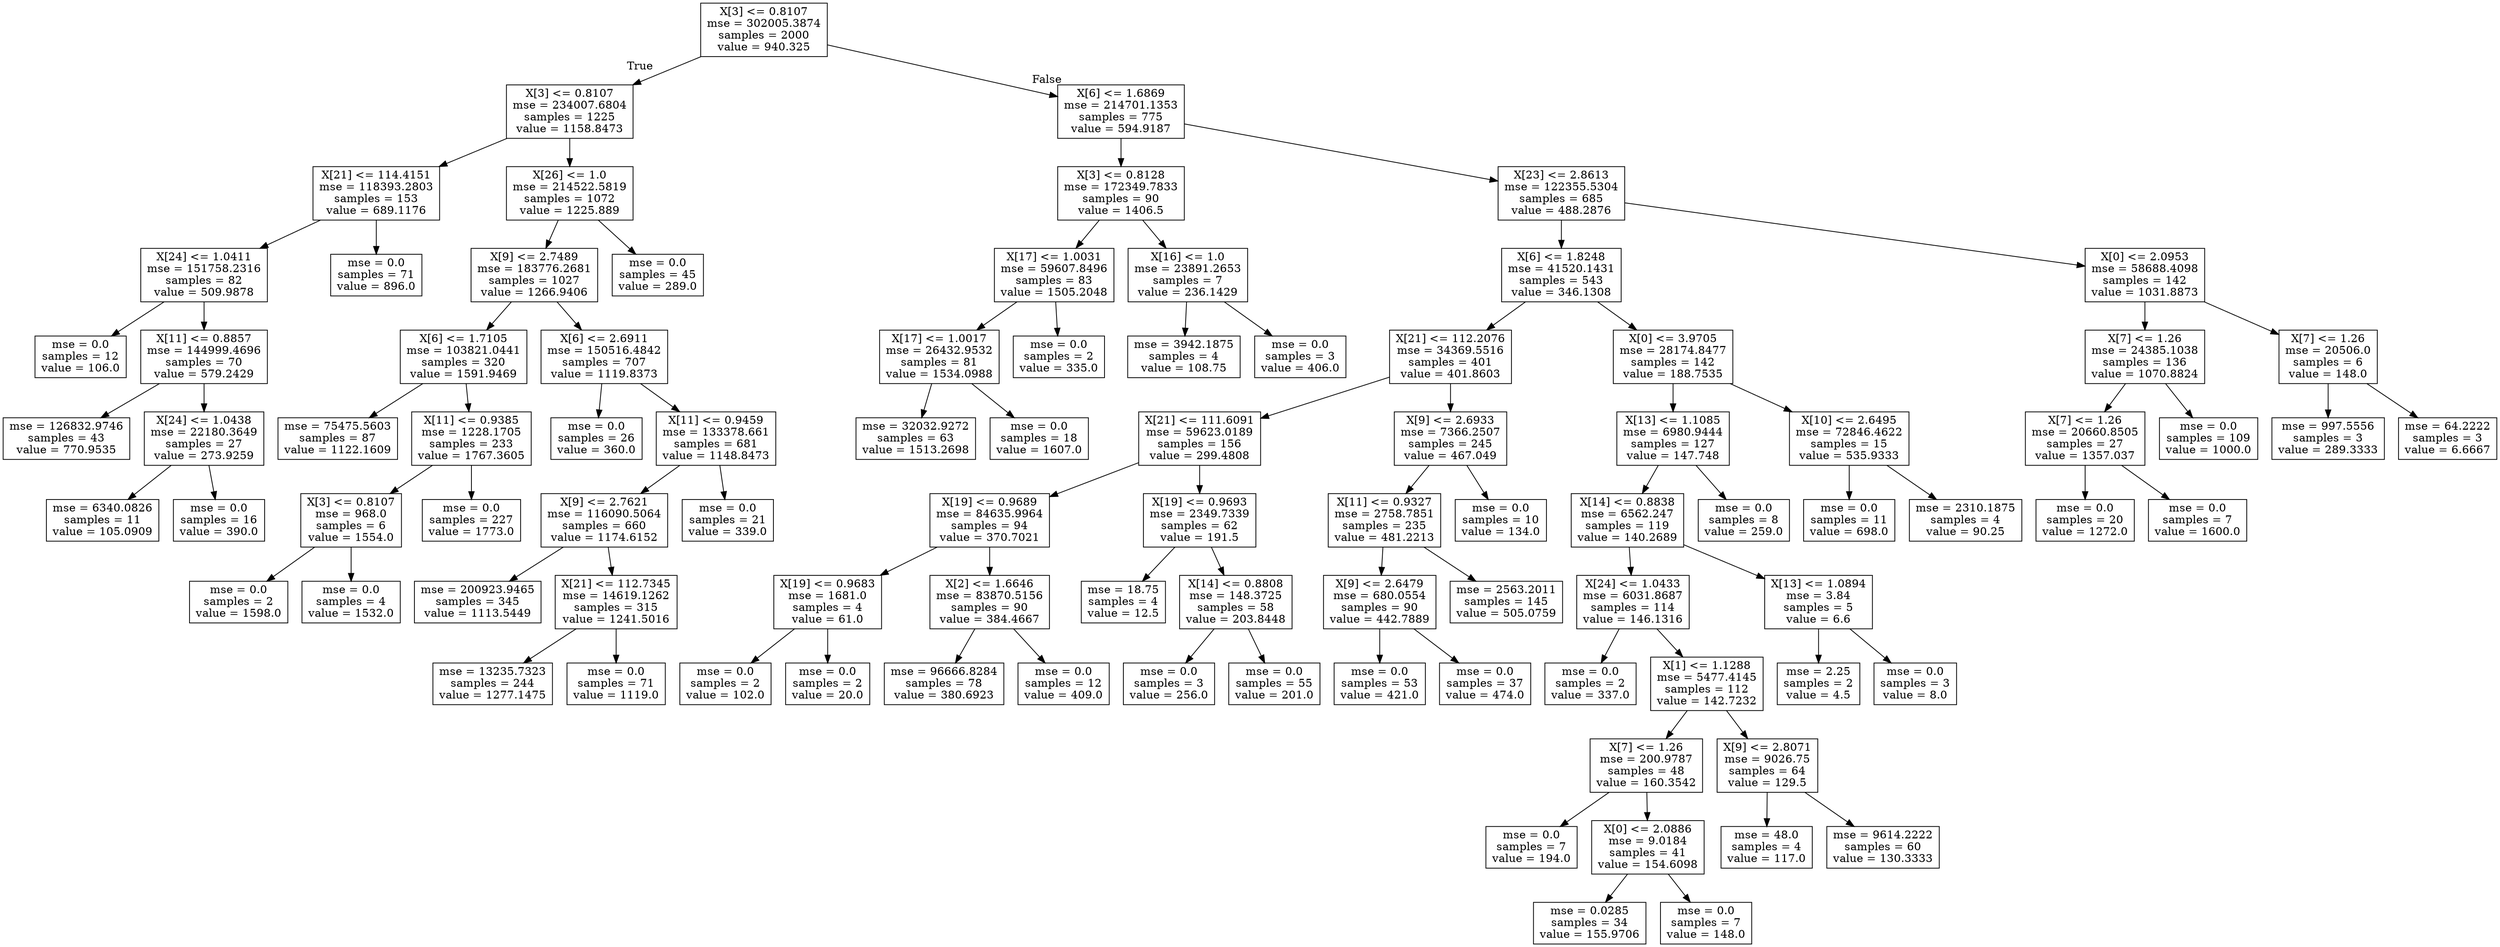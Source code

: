 digraph Tree {
node [shape=box] ;
0 [label="X[3] <= 0.8107\nmse = 302005.3874\nsamples = 2000\nvalue = 940.325"] ;
1 [label="X[3] <= 0.8107\nmse = 234007.6804\nsamples = 1225\nvalue = 1158.8473"] ;
0 -> 1 [labeldistance=2.5, labelangle=45, headlabel="True"] ;
2 [label="X[21] <= 114.4151\nmse = 118393.2803\nsamples = 153\nvalue = 689.1176"] ;
1 -> 2 ;
3 [label="X[24] <= 1.0411\nmse = 151758.2316\nsamples = 82\nvalue = 509.9878"] ;
2 -> 3 ;
4 [label="mse = 0.0\nsamples = 12\nvalue = 106.0"] ;
3 -> 4 ;
5 [label="X[11] <= 0.8857\nmse = 144999.4696\nsamples = 70\nvalue = 579.2429"] ;
3 -> 5 ;
6 [label="mse = 126832.9746\nsamples = 43\nvalue = 770.9535"] ;
5 -> 6 ;
7 [label="X[24] <= 1.0438\nmse = 22180.3649\nsamples = 27\nvalue = 273.9259"] ;
5 -> 7 ;
8 [label="mse = 6340.0826\nsamples = 11\nvalue = 105.0909"] ;
7 -> 8 ;
9 [label="mse = 0.0\nsamples = 16\nvalue = 390.0"] ;
7 -> 9 ;
10 [label="mse = 0.0\nsamples = 71\nvalue = 896.0"] ;
2 -> 10 ;
11 [label="X[26] <= 1.0\nmse = 214522.5819\nsamples = 1072\nvalue = 1225.889"] ;
1 -> 11 ;
12 [label="X[9] <= 2.7489\nmse = 183776.2681\nsamples = 1027\nvalue = 1266.9406"] ;
11 -> 12 ;
13 [label="X[6] <= 1.7105\nmse = 103821.0441\nsamples = 320\nvalue = 1591.9469"] ;
12 -> 13 ;
14 [label="mse = 75475.5603\nsamples = 87\nvalue = 1122.1609"] ;
13 -> 14 ;
15 [label="X[11] <= 0.9385\nmse = 1228.1705\nsamples = 233\nvalue = 1767.3605"] ;
13 -> 15 ;
16 [label="X[3] <= 0.8107\nmse = 968.0\nsamples = 6\nvalue = 1554.0"] ;
15 -> 16 ;
17 [label="mse = 0.0\nsamples = 2\nvalue = 1598.0"] ;
16 -> 17 ;
18 [label="mse = 0.0\nsamples = 4\nvalue = 1532.0"] ;
16 -> 18 ;
19 [label="mse = 0.0\nsamples = 227\nvalue = 1773.0"] ;
15 -> 19 ;
20 [label="X[6] <= 2.6911\nmse = 150516.4842\nsamples = 707\nvalue = 1119.8373"] ;
12 -> 20 ;
21 [label="mse = 0.0\nsamples = 26\nvalue = 360.0"] ;
20 -> 21 ;
22 [label="X[11] <= 0.9459\nmse = 133378.661\nsamples = 681\nvalue = 1148.8473"] ;
20 -> 22 ;
23 [label="X[9] <= 2.7621\nmse = 116090.5064\nsamples = 660\nvalue = 1174.6152"] ;
22 -> 23 ;
24 [label="mse = 200923.9465\nsamples = 345\nvalue = 1113.5449"] ;
23 -> 24 ;
25 [label="X[21] <= 112.7345\nmse = 14619.1262\nsamples = 315\nvalue = 1241.5016"] ;
23 -> 25 ;
26 [label="mse = 13235.7323\nsamples = 244\nvalue = 1277.1475"] ;
25 -> 26 ;
27 [label="mse = 0.0\nsamples = 71\nvalue = 1119.0"] ;
25 -> 27 ;
28 [label="mse = 0.0\nsamples = 21\nvalue = 339.0"] ;
22 -> 28 ;
29 [label="mse = 0.0\nsamples = 45\nvalue = 289.0"] ;
11 -> 29 ;
30 [label="X[6] <= 1.6869\nmse = 214701.1353\nsamples = 775\nvalue = 594.9187"] ;
0 -> 30 [labeldistance=2.5, labelangle=-45, headlabel="False"] ;
31 [label="X[3] <= 0.8128\nmse = 172349.7833\nsamples = 90\nvalue = 1406.5"] ;
30 -> 31 ;
32 [label="X[17] <= 1.0031\nmse = 59607.8496\nsamples = 83\nvalue = 1505.2048"] ;
31 -> 32 ;
33 [label="X[17] <= 1.0017\nmse = 26432.9532\nsamples = 81\nvalue = 1534.0988"] ;
32 -> 33 ;
34 [label="mse = 32032.9272\nsamples = 63\nvalue = 1513.2698"] ;
33 -> 34 ;
35 [label="mse = 0.0\nsamples = 18\nvalue = 1607.0"] ;
33 -> 35 ;
36 [label="mse = 0.0\nsamples = 2\nvalue = 335.0"] ;
32 -> 36 ;
37 [label="X[16] <= 1.0\nmse = 23891.2653\nsamples = 7\nvalue = 236.1429"] ;
31 -> 37 ;
38 [label="mse = 3942.1875\nsamples = 4\nvalue = 108.75"] ;
37 -> 38 ;
39 [label="mse = 0.0\nsamples = 3\nvalue = 406.0"] ;
37 -> 39 ;
40 [label="X[23] <= 2.8613\nmse = 122355.5304\nsamples = 685\nvalue = 488.2876"] ;
30 -> 40 ;
41 [label="X[6] <= 1.8248\nmse = 41520.1431\nsamples = 543\nvalue = 346.1308"] ;
40 -> 41 ;
42 [label="X[21] <= 112.2076\nmse = 34369.5516\nsamples = 401\nvalue = 401.8603"] ;
41 -> 42 ;
43 [label="X[21] <= 111.6091\nmse = 59623.0189\nsamples = 156\nvalue = 299.4808"] ;
42 -> 43 ;
44 [label="X[19] <= 0.9689\nmse = 84635.9964\nsamples = 94\nvalue = 370.7021"] ;
43 -> 44 ;
45 [label="X[19] <= 0.9683\nmse = 1681.0\nsamples = 4\nvalue = 61.0"] ;
44 -> 45 ;
46 [label="mse = 0.0\nsamples = 2\nvalue = 102.0"] ;
45 -> 46 ;
47 [label="mse = 0.0\nsamples = 2\nvalue = 20.0"] ;
45 -> 47 ;
48 [label="X[2] <= 1.6646\nmse = 83870.5156\nsamples = 90\nvalue = 384.4667"] ;
44 -> 48 ;
49 [label="mse = 96666.8284\nsamples = 78\nvalue = 380.6923"] ;
48 -> 49 ;
50 [label="mse = 0.0\nsamples = 12\nvalue = 409.0"] ;
48 -> 50 ;
51 [label="X[19] <= 0.9693\nmse = 2349.7339\nsamples = 62\nvalue = 191.5"] ;
43 -> 51 ;
52 [label="mse = 18.75\nsamples = 4\nvalue = 12.5"] ;
51 -> 52 ;
53 [label="X[14] <= 0.8808\nmse = 148.3725\nsamples = 58\nvalue = 203.8448"] ;
51 -> 53 ;
54 [label="mse = 0.0\nsamples = 3\nvalue = 256.0"] ;
53 -> 54 ;
55 [label="mse = 0.0\nsamples = 55\nvalue = 201.0"] ;
53 -> 55 ;
56 [label="X[9] <= 2.6933\nmse = 7366.2507\nsamples = 245\nvalue = 467.049"] ;
42 -> 56 ;
57 [label="X[11] <= 0.9327\nmse = 2758.7851\nsamples = 235\nvalue = 481.2213"] ;
56 -> 57 ;
58 [label="X[9] <= 2.6479\nmse = 680.0554\nsamples = 90\nvalue = 442.7889"] ;
57 -> 58 ;
59 [label="mse = 0.0\nsamples = 53\nvalue = 421.0"] ;
58 -> 59 ;
60 [label="mse = 0.0\nsamples = 37\nvalue = 474.0"] ;
58 -> 60 ;
61 [label="mse = 2563.2011\nsamples = 145\nvalue = 505.0759"] ;
57 -> 61 ;
62 [label="mse = 0.0\nsamples = 10\nvalue = 134.0"] ;
56 -> 62 ;
63 [label="X[0] <= 3.9705\nmse = 28174.8477\nsamples = 142\nvalue = 188.7535"] ;
41 -> 63 ;
64 [label="X[13] <= 1.1085\nmse = 6980.9444\nsamples = 127\nvalue = 147.748"] ;
63 -> 64 ;
65 [label="X[14] <= 0.8838\nmse = 6562.247\nsamples = 119\nvalue = 140.2689"] ;
64 -> 65 ;
66 [label="X[24] <= 1.0433\nmse = 6031.8687\nsamples = 114\nvalue = 146.1316"] ;
65 -> 66 ;
67 [label="mse = 0.0\nsamples = 2\nvalue = 337.0"] ;
66 -> 67 ;
68 [label="X[1] <= 1.1288\nmse = 5477.4145\nsamples = 112\nvalue = 142.7232"] ;
66 -> 68 ;
69 [label="X[7] <= 1.26\nmse = 200.9787\nsamples = 48\nvalue = 160.3542"] ;
68 -> 69 ;
70 [label="mse = 0.0\nsamples = 7\nvalue = 194.0"] ;
69 -> 70 ;
71 [label="X[0] <= 2.0886\nmse = 9.0184\nsamples = 41\nvalue = 154.6098"] ;
69 -> 71 ;
72 [label="mse = 0.0285\nsamples = 34\nvalue = 155.9706"] ;
71 -> 72 ;
73 [label="mse = 0.0\nsamples = 7\nvalue = 148.0"] ;
71 -> 73 ;
74 [label="X[9] <= 2.8071\nmse = 9026.75\nsamples = 64\nvalue = 129.5"] ;
68 -> 74 ;
75 [label="mse = 48.0\nsamples = 4\nvalue = 117.0"] ;
74 -> 75 ;
76 [label="mse = 9614.2222\nsamples = 60\nvalue = 130.3333"] ;
74 -> 76 ;
77 [label="X[13] <= 1.0894\nmse = 3.84\nsamples = 5\nvalue = 6.6"] ;
65 -> 77 ;
78 [label="mse = 2.25\nsamples = 2\nvalue = 4.5"] ;
77 -> 78 ;
79 [label="mse = 0.0\nsamples = 3\nvalue = 8.0"] ;
77 -> 79 ;
80 [label="mse = 0.0\nsamples = 8\nvalue = 259.0"] ;
64 -> 80 ;
81 [label="X[10] <= 2.6495\nmse = 72846.4622\nsamples = 15\nvalue = 535.9333"] ;
63 -> 81 ;
82 [label="mse = 0.0\nsamples = 11\nvalue = 698.0"] ;
81 -> 82 ;
83 [label="mse = 2310.1875\nsamples = 4\nvalue = 90.25"] ;
81 -> 83 ;
84 [label="X[0] <= 2.0953\nmse = 58688.4098\nsamples = 142\nvalue = 1031.8873"] ;
40 -> 84 ;
85 [label="X[7] <= 1.26\nmse = 24385.1038\nsamples = 136\nvalue = 1070.8824"] ;
84 -> 85 ;
86 [label="X[7] <= 1.26\nmse = 20660.8505\nsamples = 27\nvalue = 1357.037"] ;
85 -> 86 ;
87 [label="mse = 0.0\nsamples = 20\nvalue = 1272.0"] ;
86 -> 87 ;
88 [label="mse = 0.0\nsamples = 7\nvalue = 1600.0"] ;
86 -> 88 ;
89 [label="mse = 0.0\nsamples = 109\nvalue = 1000.0"] ;
85 -> 89 ;
90 [label="X[7] <= 1.26\nmse = 20506.0\nsamples = 6\nvalue = 148.0"] ;
84 -> 90 ;
91 [label="mse = 997.5556\nsamples = 3\nvalue = 289.3333"] ;
90 -> 91 ;
92 [label="mse = 64.2222\nsamples = 3\nvalue = 6.6667"] ;
90 -> 92 ;
}